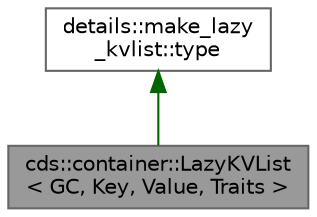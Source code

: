 digraph "cds::container::LazyKVList&lt; GC, Key, Value, Traits &gt;"
{
 // LATEX_PDF_SIZE
  bgcolor="transparent";
  edge [fontname=Helvetica,fontsize=10,labelfontname=Helvetica,labelfontsize=10];
  node [fontname=Helvetica,fontsize=10,shape=box,height=0.2,width=0.4];
  Node1 [id="Node000001",label="cds::container::LazyKVList\l\< GC, Key, Value, Traits \>",height=0.2,width=0.4,color="gray40", fillcolor="grey60", style="filled", fontcolor="black",tooltip="Lazy ordered list (key-value pair)"];
  Node2 -> Node1 [id="edge1_Node000001_Node000002",dir="back",color="darkgreen",style="solid",tooltip=" "];
  Node2 [id="Node000002",label="details::make_lazy\l_kvlist::type",height=0.2,width=0.4,color="gray40", fillcolor="white", style="filled",tooltip=" "];
}

